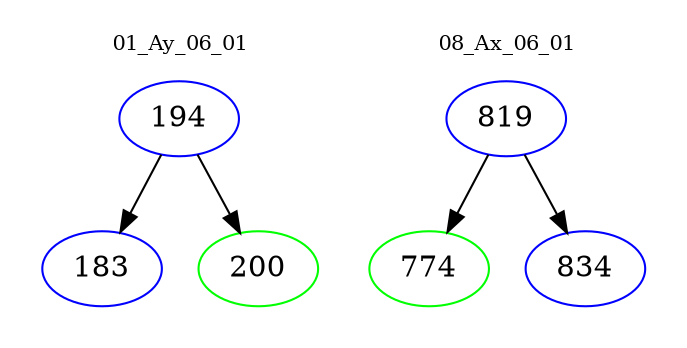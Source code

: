 digraph{
subgraph cluster_0 {
color = white
label = "01_Ay_06_01";
fontsize=10;
T0_194 [label="194", color="blue"]
T0_194 -> T0_183 [color="black"]
T0_183 [label="183", color="blue"]
T0_194 -> T0_200 [color="black"]
T0_200 [label="200", color="green"]
}
subgraph cluster_1 {
color = white
label = "08_Ax_06_01";
fontsize=10;
T1_819 [label="819", color="blue"]
T1_819 -> T1_774 [color="black"]
T1_774 [label="774", color="green"]
T1_819 -> T1_834 [color="black"]
T1_834 [label="834", color="blue"]
}
}
